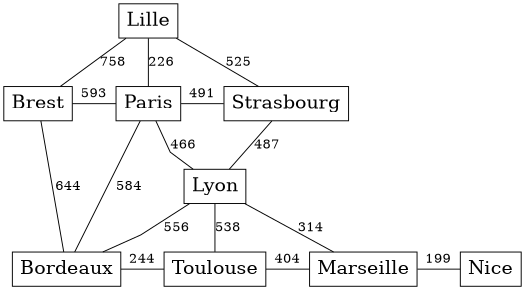 graph reseauRoutier {
  size="3.5";
  //rankdir=LR
  splines=polyline;
  node [fontsize=20, shape=box];
  Lille -- Brest [label="758"]
  Lille -- Paris [label="226"]
  Lille -- Strasbourg [label="525"]
  Brest -- Paris [label="593"]
  Paris -- Bordeaux [label="584"]
  Paris -- Lyon [label="466"]
  Paris -- Strasbourg [label="491"]
  Brest -- Bordeaux [label="644"]
  Lyon -- Strasbourg [label="487"]
  Lyon -- Toulouse [label="538"]
  Lyon -- Bordeaux [label="556"]
  Lyon -- Marseille [label="314"]
  Bordeaux -- Toulouse [label="244"]
  Toulouse -- Marseille [label="404"]
  Marseille -- Nice [label="199", constraint=false]

  {rank=same; Brest, Paris, Strasbourg}
  {rank=same; Lyon}
  {rank=same; Bordeaux, Toulouse, Marseille, Nice}
  }


